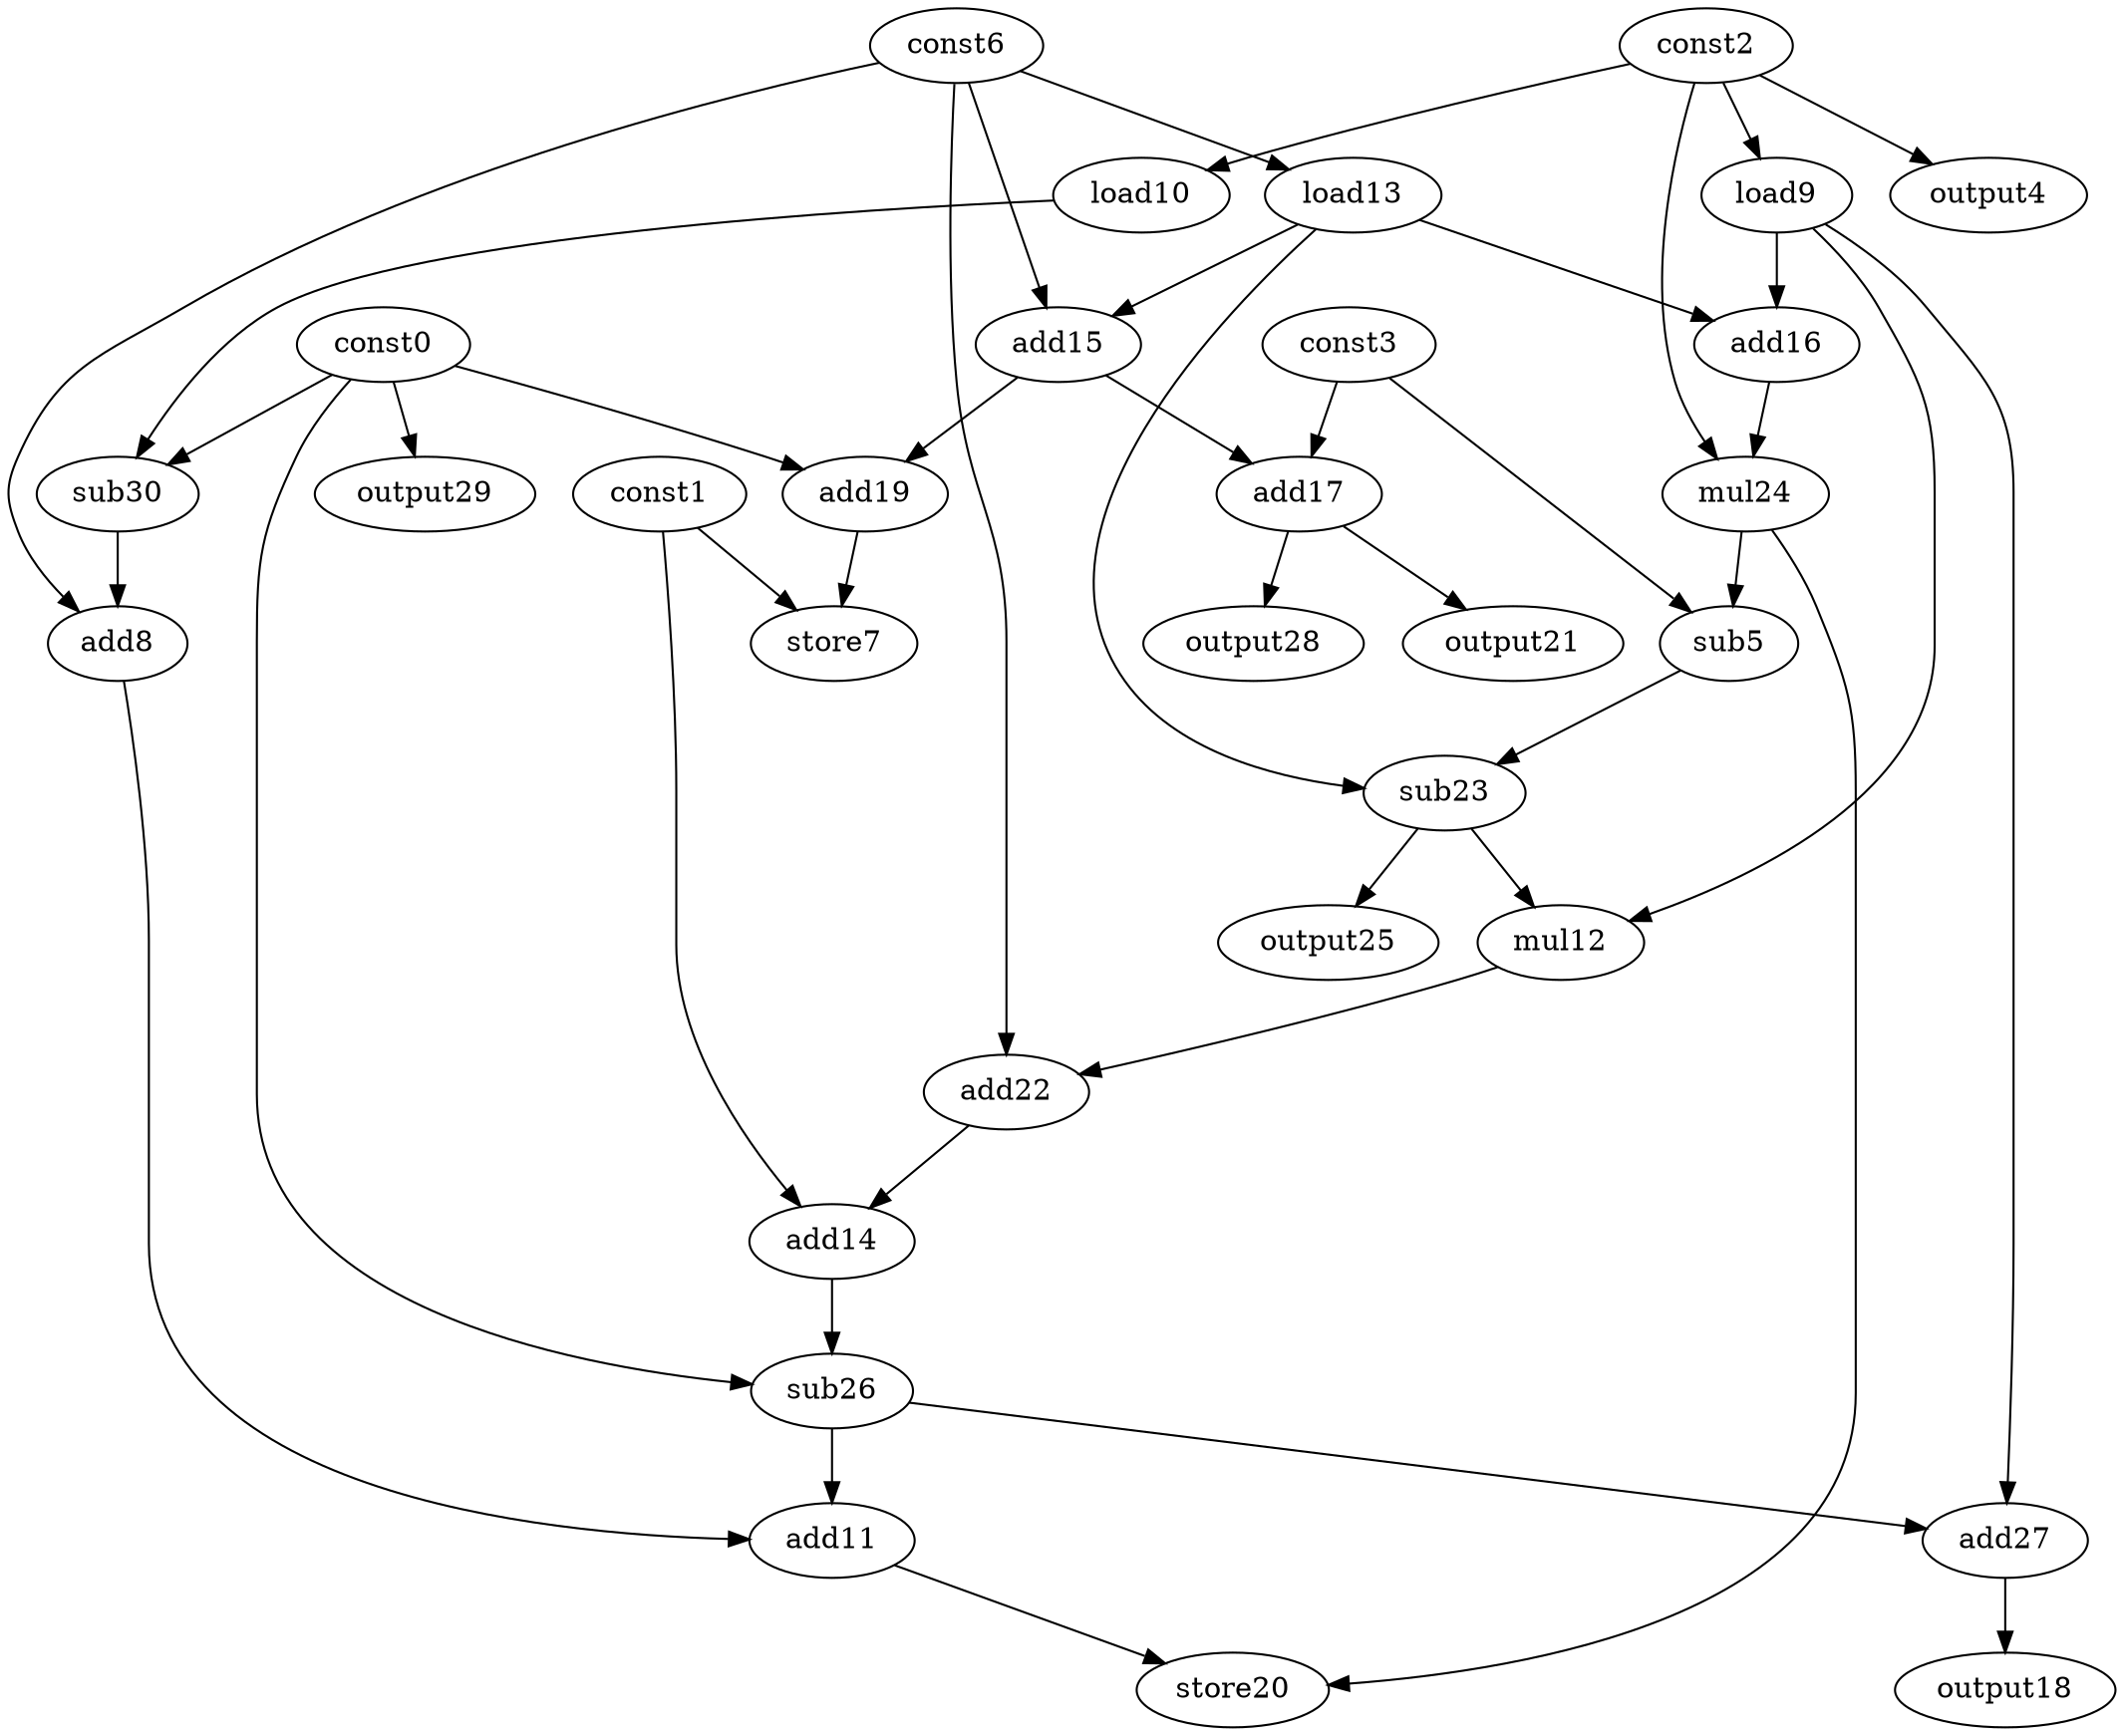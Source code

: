 digraph G { 
const0[opcode=const]; 
const1[opcode=const]; 
const2[opcode=const]; 
const3[opcode=const]; 
output4[opcode=output]; 
sub5[opcode=sub]; 
const6[opcode=const]; 
store7[opcode=store]; 
add8[opcode=add]; 
load9[opcode=load]; 
load10[opcode=load]; 
add11[opcode=add]; 
mul12[opcode=mul]; 
load13[opcode=load]; 
add14[opcode=add]; 
add15[opcode=add]; 
add16[opcode=add]; 
add17[opcode=add]; 
output18[opcode=output]; 
add19[opcode=add]; 
store20[opcode=store]; 
output21[opcode=output]; 
add22[opcode=add]; 
sub23[opcode=sub]; 
mul24[opcode=mul]; 
output25[opcode=output]; 
sub26[opcode=sub]; 
add27[opcode=add]; 
output28[opcode=output]; 
output29[opcode=output]; 
sub30[opcode=sub]; 
const2->output4[operand=0];
const2->load9[operand=0];
const2->load10[operand=0];
const6->load13[operand=0];
const0->output29[operand=0];
load13->add15[operand=0];
const6->add15[operand=1];
load9->add16[operand=0];
load13->add16[operand=1];
const0->sub30[operand=0];
load10->sub30[operand=1];
sub30->add8[operand=0];
const6->add8[operand=1];
const3->add17[operand=0];
add15->add17[operand=1];
const0->add19[operand=0];
add15->add19[operand=1];
add16->mul24[operand=0];
const2->mul24[operand=1];
mul24->sub5[operand=0];
const3->sub5[operand=1];
const1->store7[operand=0];
add19->store7[operand=1];
add17->output21[operand=0];
add17->output28[operand=0];
load13->sub23[operand=0];
sub5->sub23[operand=1];
load9->mul12[operand=0];
sub23->mul12[operand=1];
sub23->output25[operand=0];
mul12->add22[operand=0];
const6->add22[operand=1];
const1->add14[operand=0];
add22->add14[operand=1];
const0->sub26[operand=0];
add14->sub26[operand=1];
add8->add11[operand=0];
sub26->add11[operand=1];
load9->add27[operand=0];
sub26->add27[operand=1];
add27->output18[operand=0];
mul24->store20[operand=0];
add11->store20[operand=1];
}
